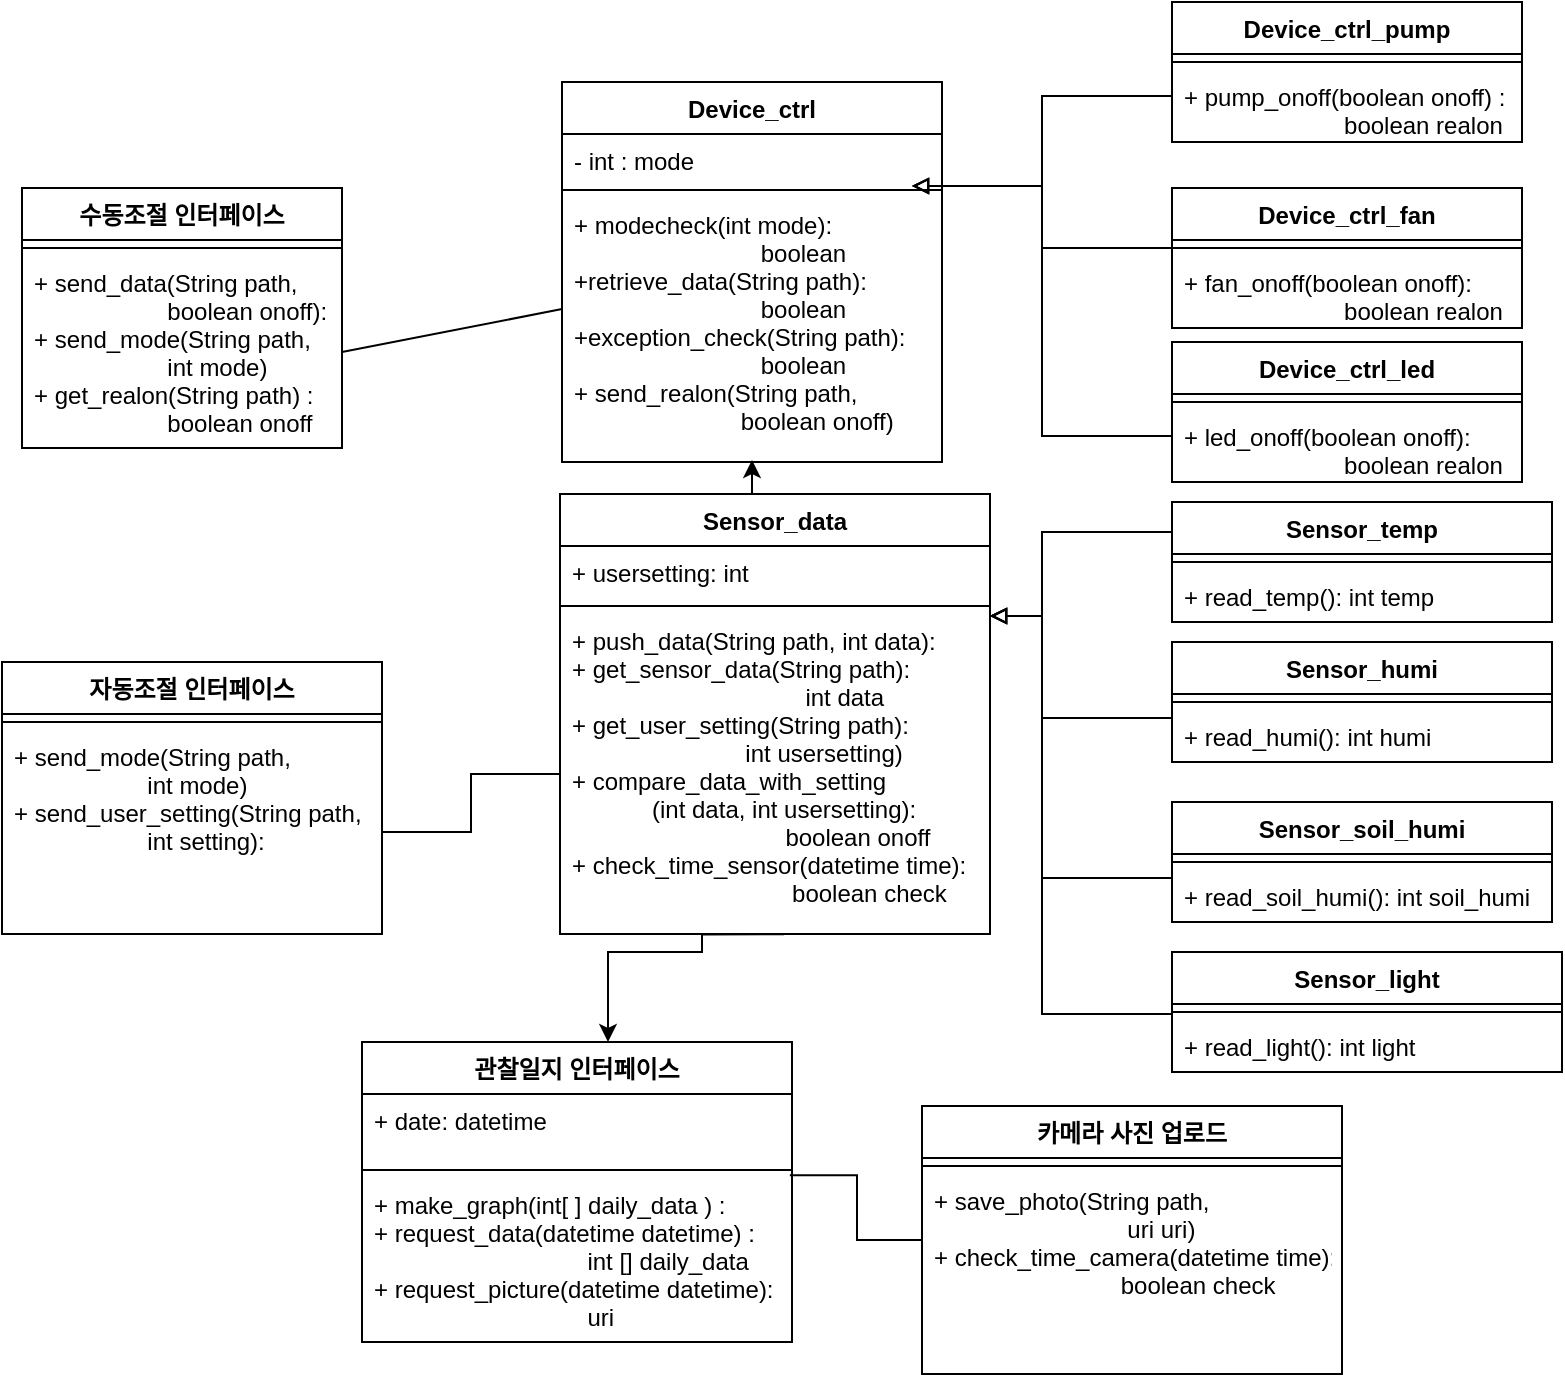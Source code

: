 <mxfile version="20.5.3" type="github">
  <diagram id="1XaObp9uDBfdOyjk7Z0H" name="페이지-1">
    <mxGraphModel dx="2048" dy="672" grid="1" gridSize="10" guides="1" tooltips="1" connect="1" arrows="1" fold="1" page="1" pageScale="1" pageWidth="827" pageHeight="1169" math="0" shadow="0">
      <root>
        <mxCell id="0" />
        <mxCell id="1" parent="0" />
        <mxCell id="I86NcKJimPg6Q7xcF8Yh-32" style="edgeStyle=orthogonalEdgeStyle;rounded=0;orthogonalLoop=1;jettySize=auto;html=1;exitX=0.5;exitY=0;exitDx=0;exitDy=0;entryX=0.5;entryY=1;entryDx=0;entryDy=0;endArrow=classic;endFill=1;" parent="1" edge="1">
          <mxGeometry relative="1" as="geometry">
            <mxPoint x="-425" y="313" as="sourcePoint" />
            <mxPoint x="-425" y="279" as="targetPoint" />
          </mxGeometry>
        </mxCell>
        <mxCell id="k-zhsy2dJpIwOM4Q3zPo-12" value="관찰일지 인터페이스" style="swimlane;fontStyle=1;align=center;verticalAlign=top;childLayout=stackLayout;horizontal=1;startSize=26;horizontalStack=0;resizeParent=1;resizeParentMax=0;resizeLast=0;collapsible=1;marginBottom=0;" parent="1" vertex="1">
          <mxGeometry x="-620" y="570" width="215" height="150" as="geometry" />
        </mxCell>
        <mxCell id="k-zhsy2dJpIwOM4Q3zPo-13" value="+ date: datetime&#xa;" style="text;strokeColor=none;fillColor=none;align=left;verticalAlign=top;spacingLeft=4;spacingRight=4;overflow=hidden;rotatable=0;points=[[0,0.5],[1,0.5]];portConstraint=eastwest;" parent="k-zhsy2dJpIwOM4Q3zPo-12" vertex="1">
          <mxGeometry y="26" width="215" height="34" as="geometry" />
        </mxCell>
        <mxCell id="k-zhsy2dJpIwOM4Q3zPo-14" value="" style="line;strokeWidth=1;fillColor=none;align=left;verticalAlign=middle;spacingTop=-1;spacingLeft=3;spacingRight=3;rotatable=0;labelPosition=right;points=[];portConstraint=eastwest;strokeColor=inherit;" parent="k-zhsy2dJpIwOM4Q3zPo-12" vertex="1">
          <mxGeometry y="60" width="215" height="8" as="geometry" />
        </mxCell>
        <mxCell id="k-zhsy2dJpIwOM4Q3zPo-15" value="+ make_graph(int[ ] daily_data ) :&#xa;+ request_data(datetime datetime) : &#xa;                                int [] daily_data&#xa;+ request_picture(datetime datetime):&#xa;                                uri" style="text;strokeColor=none;fillColor=none;align=left;verticalAlign=top;spacingLeft=4;spacingRight=4;overflow=hidden;rotatable=0;points=[[0,0.5],[1,0.5]];portConstraint=eastwest;" parent="k-zhsy2dJpIwOM4Q3zPo-12" vertex="1">
          <mxGeometry y="68" width="215" height="82" as="geometry" />
        </mxCell>
        <mxCell id="k-zhsy2dJpIwOM4Q3zPo-37" value="" style="endArrow=none;endFill=0;endSize=12;html=1;rounded=0;exitX=1;exitY=0.5;exitDx=0;exitDy=0;" parent="1" source="COGvVzHrgGLiA8UMYfeR-6" target="COGvVzHrgGLiA8UMYfeR-13" edge="1">
          <mxGeometry width="160" relative="1" as="geometry">
            <mxPoint x="-630" y="263" as="sourcePoint" />
            <mxPoint x="-505" y="142" as="targetPoint" />
          </mxGeometry>
        </mxCell>
        <mxCell id="I86NcKJimPg6Q7xcF8Yh-4" value="Device_ctrl_pump" style="swimlane;fontStyle=1;align=center;verticalAlign=top;childLayout=stackLayout;horizontal=1;startSize=26;horizontalStack=0;resizeParent=1;resizeParentMax=0;resizeLast=0;collapsible=1;marginBottom=0;strokeColor=default;" parent="1" vertex="1">
          <mxGeometry x="-215" y="50" width="175" height="70" as="geometry" />
        </mxCell>
        <mxCell id="I86NcKJimPg6Q7xcF8Yh-6" value="" style="line;strokeWidth=1;fillColor=none;align=left;verticalAlign=middle;spacingTop=-1;spacingLeft=3;spacingRight=3;rotatable=0;labelPosition=right;points=[];portConstraint=eastwest;strokeColor=inherit;" parent="I86NcKJimPg6Q7xcF8Yh-4" vertex="1">
          <mxGeometry y="26" width="175" height="8" as="geometry" />
        </mxCell>
        <mxCell id="I86NcKJimPg6Q7xcF8Yh-7" value="+ pump_onoff(boolean onoff) :&#xa;                        boolean realon " style="text;strokeColor=none;fillColor=none;align=left;verticalAlign=top;spacingLeft=4;spacingRight=4;overflow=hidden;rotatable=0;points=[[0,0.5],[1,0.5]];portConstraint=eastwest;" parent="I86NcKJimPg6Q7xcF8Yh-4" vertex="1">
          <mxGeometry y="34" width="175" height="36" as="geometry" />
        </mxCell>
        <mxCell id="I86NcKJimPg6Q7xcF8Yh-29" style="edgeStyle=orthogonalEdgeStyle;rounded=0;orthogonalLoop=1;jettySize=auto;html=1;exitX=0;exitY=0.5;exitDx=0;exitDy=0;endArrow=block;endFill=0;" parent="1" source="I86NcKJimPg6Q7xcF8Yh-8" edge="1">
          <mxGeometry relative="1" as="geometry">
            <mxPoint x="-345" y="142" as="targetPoint" />
            <Array as="points">
              <mxPoint x="-280" y="173" />
              <mxPoint x="-280" y="142" />
            </Array>
          </mxGeometry>
        </mxCell>
        <mxCell id="I86NcKJimPg6Q7xcF8Yh-8" value="Device_ctrl_fan" style="swimlane;fontStyle=1;align=center;verticalAlign=top;childLayout=stackLayout;horizontal=1;startSize=26;horizontalStack=0;resizeParent=1;resizeParentMax=0;resizeLast=0;collapsible=1;marginBottom=0;strokeColor=default;" parent="1" vertex="1">
          <mxGeometry x="-215" y="143" width="175" height="70" as="geometry" />
        </mxCell>
        <mxCell id="I86NcKJimPg6Q7xcF8Yh-10" value="" style="line;strokeWidth=1;fillColor=none;align=left;verticalAlign=middle;spacingTop=-1;spacingLeft=3;spacingRight=3;rotatable=0;labelPosition=right;points=[];portConstraint=eastwest;strokeColor=inherit;" parent="I86NcKJimPg6Q7xcF8Yh-8" vertex="1">
          <mxGeometry y="26" width="175" height="8" as="geometry" />
        </mxCell>
        <mxCell id="I86NcKJimPg6Q7xcF8Yh-11" value="+ fan_onoff(boolean onoff):&#xa;                        boolean realon" style="text;strokeColor=none;fillColor=none;align=left;verticalAlign=top;spacingLeft=4;spacingRight=4;overflow=hidden;rotatable=0;points=[[0,0.5],[1,0.5]];portConstraint=eastwest;" parent="I86NcKJimPg6Q7xcF8Yh-8" vertex="1">
          <mxGeometry y="34" width="175" height="36" as="geometry" />
        </mxCell>
        <mxCell id="I86NcKJimPg6Q7xcF8Yh-12" value="Device_ctrl_led" style="swimlane;fontStyle=1;align=center;verticalAlign=top;childLayout=stackLayout;horizontal=1;startSize=26;horizontalStack=0;resizeParent=1;resizeParentMax=0;resizeLast=0;collapsible=1;marginBottom=0;strokeColor=default;" parent="1" vertex="1">
          <mxGeometry x="-215" y="220" width="175" height="70" as="geometry" />
        </mxCell>
        <mxCell id="I86NcKJimPg6Q7xcF8Yh-14" value="" style="line;strokeWidth=1;fillColor=none;align=left;verticalAlign=middle;spacingTop=-1;spacingLeft=3;spacingRight=3;rotatable=0;labelPosition=right;points=[];portConstraint=eastwest;strokeColor=inherit;" parent="I86NcKJimPg6Q7xcF8Yh-12" vertex="1">
          <mxGeometry y="26" width="175" height="8" as="geometry" />
        </mxCell>
        <mxCell id="I86NcKJimPg6Q7xcF8Yh-15" value="+ led_onoff(boolean onoff):&#xa;                        boolean realon" style="text;strokeColor=none;fillColor=none;align=left;verticalAlign=top;spacingLeft=4;spacingRight=4;overflow=hidden;rotatable=0;points=[[0,0.5],[1,0.5]];portConstraint=eastwest;" parent="I86NcKJimPg6Q7xcF8Yh-12" vertex="1">
          <mxGeometry y="34" width="175" height="36" as="geometry" />
        </mxCell>
        <mxCell id="I86NcKJimPg6Q7xcF8Yh-28" style="edgeStyle=orthogonalEdgeStyle;rounded=0;orthogonalLoop=1;jettySize=auto;html=1;exitX=0;exitY=0.5;exitDx=0;exitDy=0;entryX=1;entryY=0.5;entryDx=0;entryDy=0;endArrow=block;endFill=0;" parent="1" source="I86NcKJimPg6Q7xcF8Yh-15" edge="1">
          <mxGeometry relative="1" as="geometry">
            <mxPoint x="-345" y="142" as="targetPoint" />
            <Array as="points">
              <mxPoint x="-280" y="267" />
              <mxPoint x="-280" y="142" />
            </Array>
          </mxGeometry>
        </mxCell>
        <mxCell id="I86NcKJimPg6Q7xcF8Yh-30" style="edgeStyle=orthogonalEdgeStyle;rounded=0;orthogonalLoop=1;jettySize=auto;html=1;exitX=0;exitY=0.5;exitDx=0;exitDy=0;endArrow=block;endFill=0;" parent="1" source="I86NcKJimPg6Q7xcF8Yh-7" edge="1">
          <mxGeometry relative="1" as="geometry">
            <mxPoint x="-345" y="142" as="targetPoint" />
            <Array as="points">
              <mxPoint x="-280" y="97" />
              <mxPoint x="-280" y="142" />
            </Array>
          </mxGeometry>
        </mxCell>
        <mxCell id="I86NcKJimPg6Q7xcF8Yh-33" style="edgeStyle=orthogonalEdgeStyle;rounded=0;orthogonalLoop=1;jettySize=auto;html=1;exitX=0.521;exitY=1.001;exitDx=0;exitDy=0;endArrow=classic;endFill=1;exitPerimeter=0;" parent="1" source="COGvVzHrgGLiA8UMYfeR-43" target="k-zhsy2dJpIwOM4Q3zPo-12" edge="1">
          <mxGeometry relative="1" as="geometry">
            <mxPoint x="-425" y="519" as="targetPoint" />
            <mxPoint x="-425" y="453.0" as="sourcePoint" />
            <Array as="points">
              <mxPoint x="-450" y="516" />
              <mxPoint x="-450" y="525" />
              <mxPoint x="-497" y="525" />
            </Array>
          </mxGeometry>
        </mxCell>
        <mxCell id="4LXqGNSN8FMaUc9a0r_w-8" style="edgeStyle=orthogonalEdgeStyle;rounded=0;orthogonalLoop=1;jettySize=auto;html=1;exitX=0;exitY=0.5;exitDx=0;exitDy=0;endArrow=block;endFill=0;" parent="1" target="COGvVzHrgGLiA8UMYfeR-40" edge="1">
          <mxGeometry relative="1" as="geometry">
            <mxPoint x="-215" y="408.0" as="sourcePoint" />
            <mxPoint x="-345" y="423.0" as="targetPoint" />
            <Array as="points">
              <mxPoint x="-280" y="408" />
              <mxPoint x="-280" y="357" />
            </Array>
          </mxGeometry>
        </mxCell>
        <mxCell id="4LXqGNSN8FMaUc9a0r_w-11" style="edgeStyle=orthogonalEdgeStyle;rounded=0;orthogonalLoop=1;jettySize=auto;html=1;exitX=0;exitY=0.5;exitDx=0;exitDy=0;endArrow=block;endFill=0;" parent="1" target="COGvVzHrgGLiA8UMYfeR-40" edge="1">
          <mxGeometry relative="1" as="geometry">
            <mxPoint x="-215" y="488.0" as="sourcePoint" />
            <mxPoint x="-345" y="423.0" as="targetPoint" />
            <Array as="points">
              <mxPoint x="-280" y="488" />
              <mxPoint x="-280" y="357" />
            </Array>
          </mxGeometry>
        </mxCell>
        <mxCell id="COGvVzHrgGLiA8UMYfeR-3" value="수동조절 인터페이스" style="swimlane;fontStyle=1;align=center;verticalAlign=top;childLayout=stackLayout;horizontal=1;startSize=26;horizontalStack=0;resizeParent=1;resizeParentMax=0;resizeLast=0;collapsible=1;marginBottom=0;" parent="1" vertex="1">
          <mxGeometry x="-790" y="143" width="160" height="130" as="geometry" />
        </mxCell>
        <mxCell id="COGvVzHrgGLiA8UMYfeR-5" value="" style="line;strokeWidth=1;fillColor=none;align=left;verticalAlign=middle;spacingTop=-1;spacingLeft=3;spacingRight=3;rotatable=0;labelPosition=right;points=[];portConstraint=eastwest;strokeColor=inherit;" parent="COGvVzHrgGLiA8UMYfeR-3" vertex="1">
          <mxGeometry y="26" width="160" height="8" as="geometry" />
        </mxCell>
        <mxCell id="COGvVzHrgGLiA8UMYfeR-6" value="+ send_data(String path, &#xa;                    boolean onoff):&#xa;+ send_mode(String path,&#xa;                    int mode)&#xa;+ get_realon(String path) :&#xa;                    boolean onoff" style="text;strokeColor=none;fillColor=none;align=left;verticalAlign=top;spacingLeft=4;spacingRight=4;overflow=hidden;rotatable=0;points=[[0,0.5],[1,0.5]];portConstraint=eastwest;" parent="COGvVzHrgGLiA8UMYfeR-3" vertex="1">
          <mxGeometry y="34" width="160" height="96" as="geometry" />
        </mxCell>
        <mxCell id="COGvVzHrgGLiA8UMYfeR-13" value="Device_ctrl" style="swimlane;fontStyle=1;align=center;verticalAlign=top;childLayout=stackLayout;horizontal=1;startSize=26;horizontalStack=0;resizeParent=1;resizeParentMax=0;resizeLast=0;collapsible=1;marginBottom=0;" parent="1" vertex="1">
          <mxGeometry x="-520" y="90" width="190" height="190" as="geometry" />
        </mxCell>
        <mxCell id="COGvVzHrgGLiA8UMYfeR-14" value="- int : mode&#xa;" style="text;strokeColor=none;fillColor=none;align=left;verticalAlign=top;spacingLeft=4;spacingRight=4;overflow=hidden;rotatable=0;points=[[0,0.5],[1,0.5]];portConstraint=eastwest;" parent="COGvVzHrgGLiA8UMYfeR-13" vertex="1">
          <mxGeometry y="26" width="190" height="24" as="geometry" />
        </mxCell>
        <mxCell id="COGvVzHrgGLiA8UMYfeR-15" value="" style="line;strokeWidth=1;fillColor=none;align=left;verticalAlign=middle;spacingTop=-1;spacingLeft=3;spacingRight=3;rotatable=0;labelPosition=right;points=[];portConstraint=eastwest;strokeColor=inherit;" parent="COGvVzHrgGLiA8UMYfeR-13" vertex="1">
          <mxGeometry y="50" width="190" height="8" as="geometry" />
        </mxCell>
        <mxCell id="COGvVzHrgGLiA8UMYfeR-16" value="+ modecheck(int mode): &#xa;                            boolean&#xa;+retrieve_data(String path):&#xa;                            boolean&#xa;+exception_check(String path):&#xa;                            boolean&#xa;+ send_realon(String path,&#xa;                         boolean onoff)" style="text;strokeColor=none;fillColor=none;align=left;verticalAlign=top;spacingLeft=4;spacingRight=4;overflow=hidden;rotatable=0;points=[[0,0.5],[1,0.5]];portConstraint=eastwest;" parent="COGvVzHrgGLiA8UMYfeR-13" vertex="1">
          <mxGeometry y="58" width="190" height="132" as="geometry" />
        </mxCell>
        <mxCell id="COGvVzHrgGLiA8UMYfeR-18" value="자동조절 인터페이스" style="swimlane;fontStyle=1;align=center;verticalAlign=top;childLayout=stackLayout;horizontal=1;startSize=26;horizontalStack=0;resizeParent=1;resizeParentMax=0;resizeLast=0;collapsible=1;marginBottom=0;" parent="1" vertex="1">
          <mxGeometry x="-800" y="380" width="190" height="136" as="geometry" />
        </mxCell>
        <mxCell id="COGvVzHrgGLiA8UMYfeR-20" value="" style="line;strokeWidth=1;fillColor=none;align=left;verticalAlign=middle;spacingTop=-1;spacingLeft=3;spacingRight=3;rotatable=0;labelPosition=right;points=[];portConstraint=eastwest;strokeColor=inherit;" parent="COGvVzHrgGLiA8UMYfeR-18" vertex="1">
          <mxGeometry y="26" width="190" height="8" as="geometry" />
        </mxCell>
        <mxCell id="COGvVzHrgGLiA8UMYfeR-21" value="+ send_mode(String path,&#xa;                    int mode)&#xa;+ send_user_setting(String path,&#xa;                    int setting):" style="text;strokeColor=none;fillColor=none;align=left;verticalAlign=top;spacingLeft=4;spacingRight=4;overflow=hidden;rotatable=0;points=[[0,0.5],[1,0.5]];portConstraint=eastwest;" parent="COGvVzHrgGLiA8UMYfeR-18" vertex="1">
          <mxGeometry y="34" width="190" height="102" as="geometry" />
        </mxCell>
        <mxCell id="COGvVzHrgGLiA8UMYfeR-26" style="edgeStyle=orthogonalEdgeStyle;rounded=0;orthogonalLoop=1;jettySize=auto;html=1;endArrow=block;endFill=0;" parent="1" target="COGvVzHrgGLiA8UMYfeR-40" edge="1">
          <mxGeometry relative="1" as="geometry">
            <mxPoint x="-215" y="556" as="sourcePoint" />
            <mxPoint x="-345" y="423.0" as="targetPoint" />
            <Array as="points">
              <mxPoint x="-280" y="556" />
              <mxPoint x="-280" y="357" />
            </Array>
          </mxGeometry>
        </mxCell>
        <mxCell id="COGvVzHrgGLiA8UMYfeR-27" value="Sensor_temp" style="swimlane;fontStyle=1;align=center;verticalAlign=top;childLayout=stackLayout;horizontal=1;startSize=26;horizontalStack=0;resizeParent=1;resizeParentMax=0;resizeLast=0;collapsible=1;marginBottom=0;" parent="1" vertex="1">
          <mxGeometry x="-215" y="300" width="190" height="60" as="geometry" />
        </mxCell>
        <mxCell id="COGvVzHrgGLiA8UMYfeR-29" value="" style="line;strokeWidth=1;fillColor=none;align=left;verticalAlign=middle;spacingTop=-1;spacingLeft=3;spacingRight=3;rotatable=0;labelPosition=right;points=[];portConstraint=eastwest;strokeColor=inherit;" parent="COGvVzHrgGLiA8UMYfeR-27" vertex="1">
          <mxGeometry y="26" width="190" height="8" as="geometry" />
        </mxCell>
        <mxCell id="COGvVzHrgGLiA8UMYfeR-30" value="+ read_temp(): int temp" style="text;strokeColor=none;fillColor=none;align=left;verticalAlign=top;spacingLeft=4;spacingRight=4;overflow=hidden;rotatable=0;points=[[0,0.5],[1,0.5]];portConstraint=eastwest;" parent="COGvVzHrgGLiA8UMYfeR-27" vertex="1">
          <mxGeometry y="34" width="190" height="26" as="geometry" />
        </mxCell>
        <mxCell id="COGvVzHrgGLiA8UMYfeR-31" value="Sensor_humi" style="swimlane;fontStyle=1;align=center;verticalAlign=top;childLayout=stackLayout;horizontal=1;startSize=26;horizontalStack=0;resizeParent=1;resizeParentMax=0;resizeLast=0;collapsible=1;marginBottom=0;" parent="1" vertex="1">
          <mxGeometry x="-215" y="370" width="190" height="60" as="geometry" />
        </mxCell>
        <mxCell id="COGvVzHrgGLiA8UMYfeR-32" value="" style="line;strokeWidth=1;fillColor=none;align=left;verticalAlign=middle;spacingTop=-1;spacingLeft=3;spacingRight=3;rotatable=0;labelPosition=right;points=[];portConstraint=eastwest;strokeColor=inherit;" parent="COGvVzHrgGLiA8UMYfeR-31" vertex="1">
          <mxGeometry y="26" width="190" height="8" as="geometry" />
        </mxCell>
        <mxCell id="COGvVzHrgGLiA8UMYfeR-33" value="+ read_humi(): int humi" style="text;strokeColor=none;fillColor=none;align=left;verticalAlign=top;spacingLeft=4;spacingRight=4;overflow=hidden;rotatable=0;points=[[0,0.5],[1,0.5]];portConstraint=eastwest;" parent="COGvVzHrgGLiA8UMYfeR-31" vertex="1">
          <mxGeometry y="34" width="190" height="26" as="geometry" />
        </mxCell>
        <mxCell id="COGvVzHrgGLiA8UMYfeR-34" value="Sensor_soil_humi" style="swimlane;fontStyle=1;align=center;verticalAlign=top;childLayout=stackLayout;horizontal=1;startSize=26;horizontalStack=0;resizeParent=1;resizeParentMax=0;resizeLast=0;collapsible=1;marginBottom=0;" parent="1" vertex="1">
          <mxGeometry x="-215" y="450" width="190" height="60" as="geometry" />
        </mxCell>
        <mxCell id="COGvVzHrgGLiA8UMYfeR-35" value="" style="line;strokeWidth=1;fillColor=none;align=left;verticalAlign=middle;spacingTop=-1;spacingLeft=3;spacingRight=3;rotatable=0;labelPosition=right;points=[];portConstraint=eastwest;strokeColor=inherit;" parent="COGvVzHrgGLiA8UMYfeR-34" vertex="1">
          <mxGeometry y="26" width="190" height="8" as="geometry" />
        </mxCell>
        <mxCell id="COGvVzHrgGLiA8UMYfeR-36" value="+ read_soil_humi(): int soil_humi" style="text;strokeColor=none;fillColor=none;align=left;verticalAlign=top;spacingLeft=4;spacingRight=4;overflow=hidden;rotatable=0;points=[[0,0.5],[1,0.5]];portConstraint=eastwest;" parent="COGvVzHrgGLiA8UMYfeR-34" vertex="1">
          <mxGeometry y="34" width="190" height="26" as="geometry" />
        </mxCell>
        <mxCell id="COGvVzHrgGLiA8UMYfeR-37" value="Sensor_light" style="swimlane;fontStyle=1;align=center;verticalAlign=top;childLayout=stackLayout;horizontal=1;startSize=26;horizontalStack=0;resizeParent=1;resizeParentMax=0;resizeLast=0;collapsible=1;marginBottom=0;" parent="1" vertex="1">
          <mxGeometry x="-215" y="525" width="195" height="60" as="geometry" />
        </mxCell>
        <mxCell id="COGvVzHrgGLiA8UMYfeR-38" value="" style="line;strokeWidth=1;fillColor=none;align=left;verticalAlign=middle;spacingTop=-1;spacingLeft=3;spacingRight=3;rotatable=0;labelPosition=right;points=[];portConstraint=eastwest;strokeColor=inherit;" parent="COGvVzHrgGLiA8UMYfeR-37" vertex="1">
          <mxGeometry y="26" width="195" height="8" as="geometry" />
        </mxCell>
        <mxCell id="COGvVzHrgGLiA8UMYfeR-39" value="+ read_light(): int light" style="text;strokeColor=none;fillColor=none;align=left;verticalAlign=top;spacingLeft=4;spacingRight=4;overflow=hidden;rotatable=0;points=[[0,0.5],[1,0.5]];portConstraint=eastwest;" parent="COGvVzHrgGLiA8UMYfeR-37" vertex="1">
          <mxGeometry y="34" width="195" height="26" as="geometry" />
        </mxCell>
        <mxCell id="COGvVzHrgGLiA8UMYfeR-40" value="Sensor_data" style="swimlane;fontStyle=1;align=center;verticalAlign=top;childLayout=stackLayout;horizontal=1;startSize=26;horizontalStack=0;resizeParent=1;resizeParentMax=0;resizeLast=0;collapsible=1;marginBottom=0;" parent="1" vertex="1">
          <mxGeometry x="-521" y="296" width="215" height="220" as="geometry" />
        </mxCell>
        <mxCell id="COGvVzHrgGLiA8UMYfeR-41" value="+ usersetting: int" style="text;strokeColor=none;fillColor=none;align=left;verticalAlign=top;spacingLeft=4;spacingRight=4;overflow=hidden;rotatable=0;points=[[0,0.5],[1,0.5]];portConstraint=eastwest;" parent="COGvVzHrgGLiA8UMYfeR-40" vertex="1">
          <mxGeometry y="26" width="215" height="26" as="geometry" />
        </mxCell>
        <mxCell id="COGvVzHrgGLiA8UMYfeR-42" value="" style="line;strokeWidth=1;fillColor=none;align=left;verticalAlign=middle;spacingTop=-1;spacingLeft=3;spacingRight=3;rotatable=0;labelPosition=right;points=[];portConstraint=eastwest;strokeColor=inherit;" parent="COGvVzHrgGLiA8UMYfeR-40" vertex="1">
          <mxGeometry y="52" width="215" height="8" as="geometry" />
        </mxCell>
        <mxCell id="COGvVzHrgGLiA8UMYfeR-43" value="+ push_data(String path, int data):&#xa;+ get_sensor_data(String path):&#xa;                                   int data&#xa;+ get_user_setting(String path):&#xa;                          int usersetting)&#xa;+ compare_data_with_setting&#xa;            (int data, int usersetting):&#xa;                                boolean onoff&#xa;+ check_time_sensor(datetime time):&#xa;                                 boolean check" style="text;strokeColor=none;fillColor=none;align=left;verticalAlign=top;spacingLeft=4;spacingRight=4;overflow=hidden;rotatable=0;points=[[0,0.5],[1,0.5]];portConstraint=eastwest;" parent="COGvVzHrgGLiA8UMYfeR-40" vertex="1">
          <mxGeometry y="60" width="215" height="160" as="geometry" />
        </mxCell>
        <mxCell id="4LXqGNSN8FMaUc9a0r_w-10" style="edgeStyle=orthogonalEdgeStyle;rounded=0;orthogonalLoop=1;jettySize=auto;html=1;exitX=0;exitY=0.25;exitDx=0;exitDy=0;endArrow=block;endFill=0;" parent="1" source="COGvVzHrgGLiA8UMYfeR-27" target="COGvVzHrgGLiA8UMYfeR-40" edge="1">
          <mxGeometry relative="1" as="geometry">
            <mxPoint x="-215" y="289" as="sourcePoint" />
            <mxPoint x="-345" y="374.0" as="targetPoint" />
            <Array as="points">
              <mxPoint x="-280" y="315" />
              <mxPoint x="-280" y="357" />
            </Array>
          </mxGeometry>
        </mxCell>
        <mxCell id="COGvVzHrgGLiA8UMYfeR-48" style="edgeStyle=orthogonalEdgeStyle;rounded=0;orthogonalLoop=1;jettySize=auto;html=1;entryX=0.995;entryY=-0.017;entryDx=0;entryDy=0;entryPerimeter=0;endArrow=none;endFill=0;" parent="1" source="COGvVzHrgGLiA8UMYfeR-44" target="k-zhsy2dJpIwOM4Q3zPo-15" edge="1">
          <mxGeometry relative="1" as="geometry" />
        </mxCell>
        <mxCell id="COGvVzHrgGLiA8UMYfeR-44" value="카메라 사진 업로드" style="swimlane;fontStyle=1;align=center;verticalAlign=top;childLayout=stackLayout;horizontal=1;startSize=26;horizontalStack=0;resizeParent=1;resizeParentMax=0;resizeLast=0;collapsible=1;marginBottom=0;" parent="1" vertex="1">
          <mxGeometry x="-340" y="602" width="210" height="134" as="geometry" />
        </mxCell>
        <mxCell id="COGvVzHrgGLiA8UMYfeR-46" value="" style="line;strokeWidth=1;fillColor=none;align=left;verticalAlign=middle;spacingTop=-1;spacingLeft=3;spacingRight=3;rotatable=0;labelPosition=right;points=[];portConstraint=eastwest;strokeColor=inherit;" parent="COGvVzHrgGLiA8UMYfeR-44" vertex="1">
          <mxGeometry y="26" width="210" height="8" as="geometry" />
        </mxCell>
        <mxCell id="COGvVzHrgGLiA8UMYfeR-47" value="+ save_photo(String path,&#xa;                             uri uri)&#xa;+ check_time_camera(datetime time):&#xa;                            boolean check&#xa;" style="text;strokeColor=none;fillColor=none;align=left;verticalAlign=top;spacingLeft=4;spacingRight=4;overflow=hidden;rotatable=0;points=[[0,0.5],[1,0.5]];portConstraint=eastwest;" parent="COGvVzHrgGLiA8UMYfeR-44" vertex="1">
          <mxGeometry y="34" width="210" height="100" as="geometry" />
        </mxCell>
        <mxCell id="COGvVzHrgGLiA8UMYfeR-49" style="edgeStyle=orthogonalEdgeStyle;rounded=0;orthogonalLoop=1;jettySize=auto;html=1;entryX=1;entryY=0.5;entryDx=0;entryDy=0;endArrow=none;endFill=0;" parent="1" source="COGvVzHrgGLiA8UMYfeR-43" target="COGvVzHrgGLiA8UMYfeR-21" edge="1">
          <mxGeometry relative="1" as="geometry" />
        </mxCell>
      </root>
    </mxGraphModel>
  </diagram>
</mxfile>
